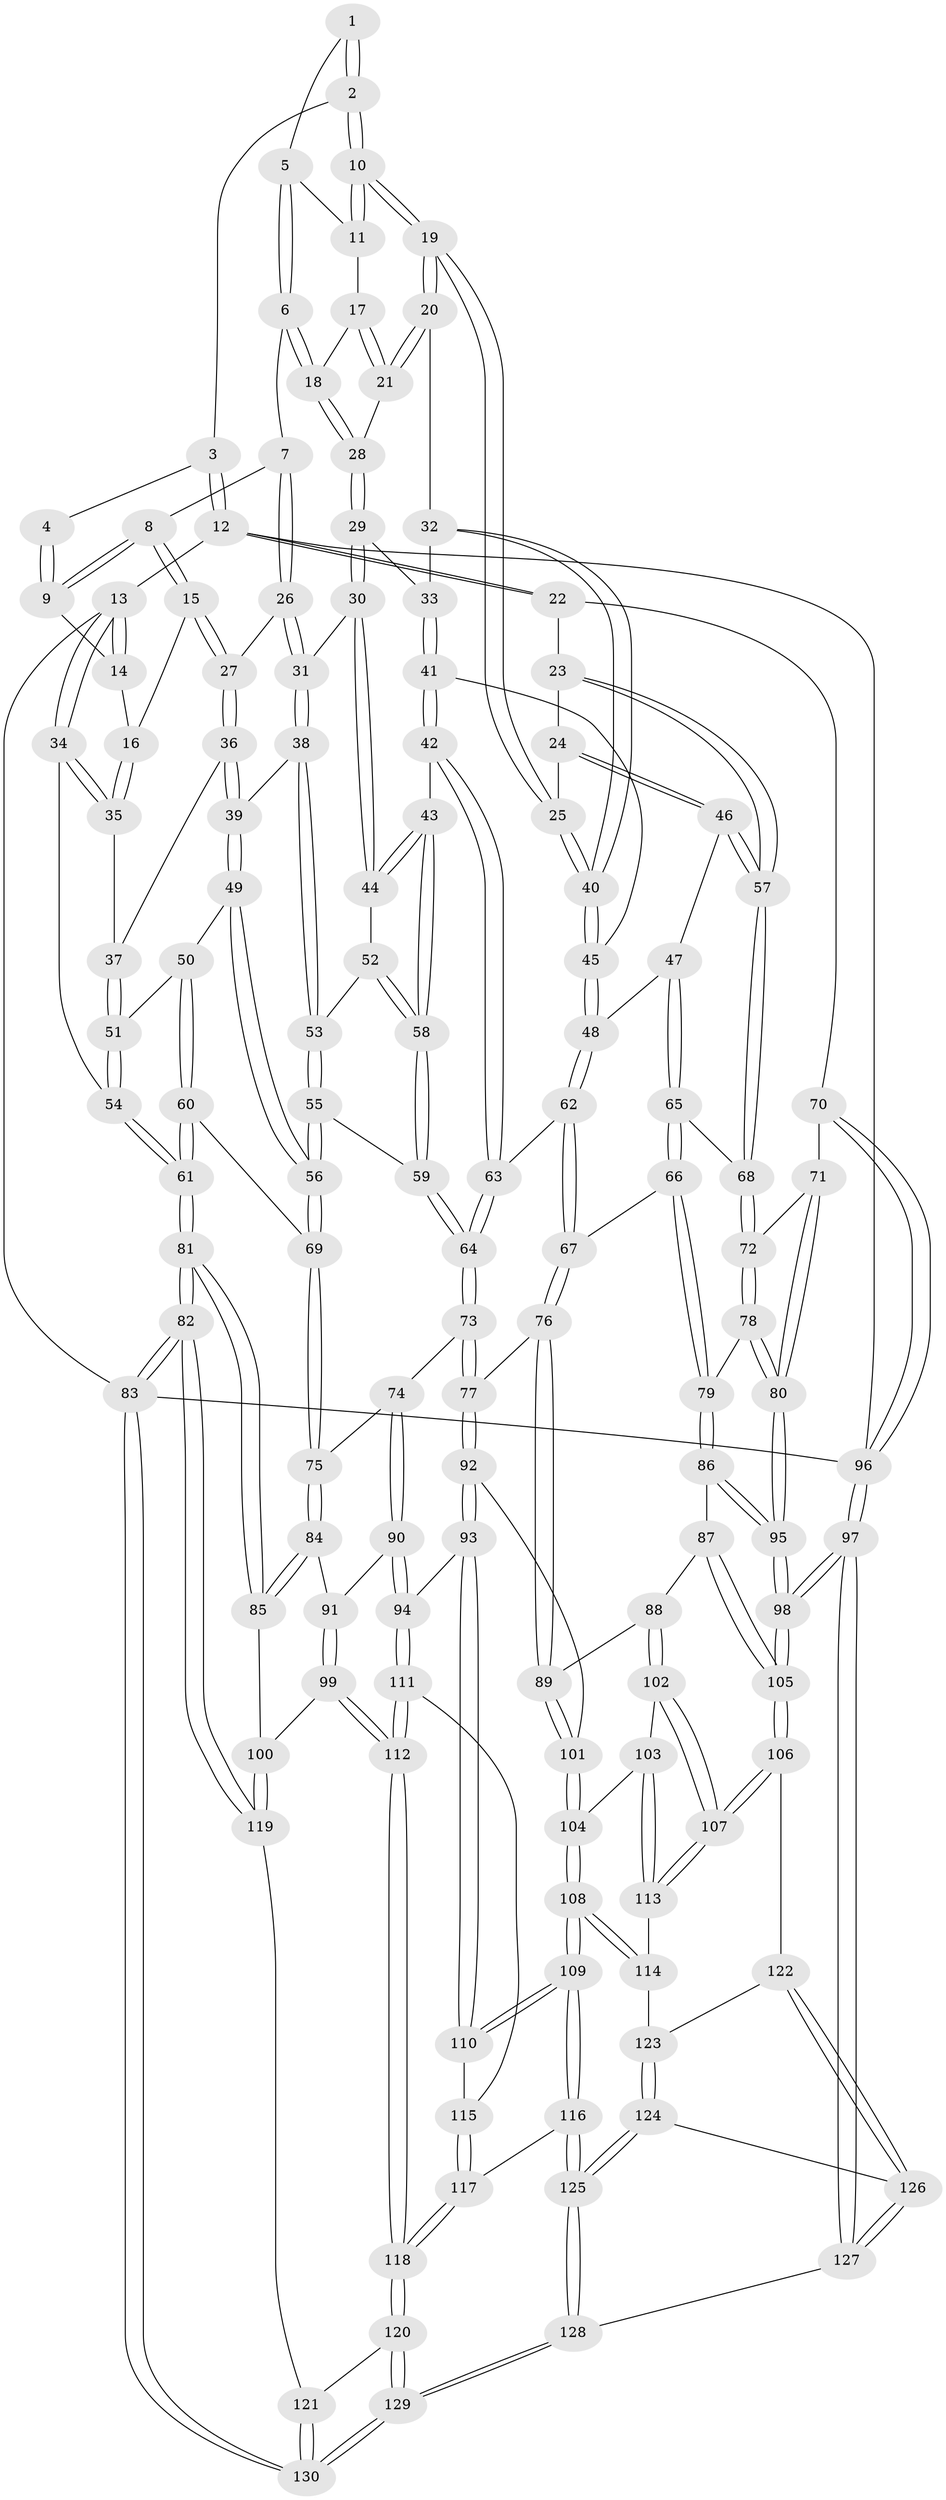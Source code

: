// coarse degree distribution, {3: 0.12087912087912088, 5: 0.4725274725274725, 4: 0.3076923076923077, 6: 0.0989010989010989}
// Generated by graph-tools (version 1.1) at 2025/52/02/27/25 19:52:36]
// undirected, 130 vertices, 322 edges
graph export_dot {
graph [start="1"]
  node [color=gray90,style=filled];
  1 [pos="+0.504715653740175+0.02843253734868044"];
  2 [pos="+0.7332061191764739+0"];
  3 [pos="+0.7563409173258538+0"];
  4 [pos="+0.4564848665279457+0"];
  5 [pos="+0.5041266141971218+0.03063893235761783"];
  6 [pos="+0.4161828077186854+0.07863270217251064"];
  7 [pos="+0.38820227874467933+0.06739519008868841"];
  8 [pos="+0.30300336810739614+0"];
  9 [pos="+0.2648455032630558+0"];
  10 [pos="+0.7326349888646141+0"];
  11 [pos="+0.5511432197077636+0.08482999866645705"];
  12 [pos="+1+0"];
  13 [pos="+0+0"];
  14 [pos="+0.2159100382706282+0"];
  15 [pos="+0.2431574318228913+0.10167500554036807"];
  16 [pos="+0.0799447204228742+0.1298782622835912"];
  17 [pos="+0.5433737812235246+0.10098950741161937"];
  18 [pos="+0.4339539777431463+0.09576977453696393"];
  19 [pos="+0.7712356135626789+0.1425831255621492"];
  20 [pos="+0.5526085413096259+0.14840481288043733"];
  21 [pos="+0.5489093112042477+0.13886917578887992"];
  22 [pos="+1+0.1512215338479601"];
  23 [pos="+1+0.20796427470987144"];
  24 [pos="+0.7857737565180465+0.1645048442445644"];
  25 [pos="+0.7790545679340382+0.16092337941030516"];
  26 [pos="+0.3525835523837392+0.17202900658967737"];
  27 [pos="+0.25605455748741734+0.17909022574875527"];
  28 [pos="+0.4519747371047977+0.14186152426108944"];
  29 [pos="+0.46468329203130776+0.24354657160804455"];
  30 [pos="+0.43051036882910143+0.25720027340867807"];
  31 [pos="+0.371535166264983+0.2025996851821729"];
  32 [pos="+0.5334404672519347+0.21622554117681334"];
  33 [pos="+0.4988559021602402+0.24685898845268475"];
  34 [pos="+0+0.21603697003519776"];
  35 [pos="+0.028025345489221302+0.19081032538861925"];
  36 [pos="+0.2218170784439496+0.24608863299505088"];
  37 [pos="+0.08960712078607999+0.22769517985154947"];
  38 [pos="+0.2525829885531558+0.2798342813730765"];
  39 [pos="+0.2420129372185911+0.27537192334759353"];
  40 [pos="+0.7140071944873447+0.22557233579981129"];
  41 [pos="+0.5643040933902538+0.3380459968123269"];
  42 [pos="+0.4883849400617647+0.4108787629211059"];
  43 [pos="+0.4877116149607354+0.41073531734850405"];
  44 [pos="+0.4207457078937098+0.2719163530418792"];
  45 [pos="+0.6482578089229749+0.3553983616595079"];
  46 [pos="+0.8139612297951125+0.3587196266294147"];
  47 [pos="+0.6652415158847274+0.3857458719242807"];
  48 [pos="+0.6581684274341157+0.3804087015636405"];
  49 [pos="+0.18147498914951501+0.4093063953891579"];
  50 [pos="+0.12630718736201949+0.3832147268110209"];
  51 [pos="+0.1249362659362554+0.3818270675755004"];
  52 [pos="+0.36696702344727467+0.3186458982226934"];
  53 [pos="+0.31638975948917386+0.31997557391078074"];
  54 [pos="+0+0.39378047209678946"];
  55 [pos="+0.2711011617147355+0.46942046085931555"];
  56 [pos="+0.22456647721686476+0.4940834957670564"];
  57 [pos="+0.877031505736651+0.45027388665078455"];
  58 [pos="+0.40364776117513507+0.42198966171987934"];
  59 [pos="+0.3739025774052112+0.46542402569194546"];
  60 [pos="+0.027668492970649928+0.5096958024414971"];
  61 [pos="+0+0.48510439648949233"];
  62 [pos="+0.5647506346541863+0.5097613144383646"];
  63 [pos="+0.5332476694356075+0.5063870634144799"];
  64 [pos="+0.4404110894637236+0.5740929954674419"];
  65 [pos="+0.7603600692849078+0.5045291573191122"];
  66 [pos="+0.7035091799705909+0.5736857958735981"];
  67 [pos="+0.6557933149712434+0.602826586727687"];
  68 [pos="+0.8769707521478397+0.4881509346659899"];
  69 [pos="+0.1964198590501145+0.567120332821213"];
  70 [pos="+1+0.5198766104530672"];
  71 [pos="+0.9371337405261247+0.5310313143752049"];
  72 [pos="+0.9220852425673818+0.5272933727781007"];
  73 [pos="+0.4282021360909611+0.6166512916522634"];
  74 [pos="+0.3024459261266905+0.6077222539223375"];
  75 [pos="+0.19867617730656062+0.5766077568165697"];
  76 [pos="+0.6523458057648616+0.6139535130997662"];
  77 [pos="+0.44648526118163323+0.6592950408926981"];
  78 [pos="+0.8412631750988687+0.671280448687095"];
  79 [pos="+0.8223892513809108+0.6733471704022933"];
  80 [pos="+0.9913910508308845+0.9106778075355596"];
  81 [pos="+0+0.6681781230874222"];
  82 [pos="+0+1"];
  83 [pos="+0+1"];
  84 [pos="+0.1979805043179214+0.5787352370376633"];
  85 [pos="+0.09870731502182775+0.7132519165298259"];
  86 [pos="+0.7668140771045813+0.7131701260989943"];
  87 [pos="+0.7235569310352518+0.7333960670031573"];
  88 [pos="+0.6840884151523005+0.7130284951851804"];
  89 [pos="+0.6581916898206699+0.6780753497999433"];
  90 [pos="+0.32961606103245134+0.7545322333463517"];
  91 [pos="+0.2616215290046744+0.7200500457749863"];
  92 [pos="+0.44719600938376886+0.6999375740603249"];
  93 [pos="+0.4063881761427595+0.7617616248747152"];
  94 [pos="+0.3367431994145567+0.7607751860514709"];
  95 [pos="+0.9917961639738349+0.9116582491665798"];
  96 [pos="+1+1"];
  97 [pos="+1+1"];
  98 [pos="+1+1"];
  99 [pos="+0.1712841904988299+0.8206662022962842"];
  100 [pos="+0.1399388358586944+0.8172323343014251"];
  101 [pos="+0.5498276681757027+0.7450372963656415"];
  102 [pos="+0.6498189033318135+0.7806320086974834"];
  103 [pos="+0.6109769412358073+0.8025454488818401"];
  104 [pos="+0.5641868460550722+0.794766228409003"];
  105 [pos="+0.7949749792195872+0.9138736988996987"];
  106 [pos="+0.7380492901596362+0.9048018932183204"];
  107 [pos="+0.6926805386189341+0.8765202840459633"];
  108 [pos="+0.5318866250281717+0.8691912223411015"];
  109 [pos="+0.4794171296009022+0.891704356313161"];
  110 [pos="+0.4180576744752505+0.8104949710064192"];
  111 [pos="+0.2553156967594478+0.8459320726690809"];
  112 [pos="+0.24429780036014995+0.8527653964887312"];
  113 [pos="+0.6368055948149328+0.8613193232749923"];
  114 [pos="+0.5696964455685747+0.8821681338085798"];
  115 [pos="+0.35969163548158856+0.8627630664201779"];
  116 [pos="+0.47131589485442205+0.9260380315485284"];
  117 [pos="+0.3394823090682847+0.9324088106154974"];
  118 [pos="+0.2821042357175041+0.9689925934672249"];
  119 [pos="+0.0767118770394095+0.9069299641948969"];
  120 [pos="+0.2753089758824103+0.9963809771541154"];
  121 [pos="+0.12707066305451167+0.9352228673523351"];
  122 [pos="+0.6461045692950634+0.9399847682193742"];
  123 [pos="+0.575845710688868+0.891339461304121"];
  124 [pos="+0.5906432265225873+0.9675253641231912"];
  125 [pos="+0.4732664777377294+0.9375057302921527"];
  126 [pos="+0.6047108821002604+0.9795026714915158"];
  127 [pos="+0.5974840649510033+1"];
  128 [pos="+0.44618784279540197+1"];
  129 [pos="+0.3039067839974038+1"];
  130 [pos="+0.2873855714046626+1"];
  1 -- 2;
  1 -- 2;
  1 -- 5;
  2 -- 3;
  2 -- 10;
  2 -- 10;
  3 -- 4;
  3 -- 12;
  3 -- 12;
  4 -- 9;
  4 -- 9;
  5 -- 6;
  5 -- 6;
  5 -- 11;
  6 -- 7;
  6 -- 18;
  6 -- 18;
  7 -- 8;
  7 -- 26;
  7 -- 26;
  8 -- 9;
  8 -- 9;
  8 -- 15;
  8 -- 15;
  9 -- 14;
  10 -- 11;
  10 -- 11;
  10 -- 19;
  10 -- 19;
  11 -- 17;
  12 -- 13;
  12 -- 22;
  12 -- 22;
  12 -- 96;
  13 -- 14;
  13 -- 14;
  13 -- 34;
  13 -- 34;
  13 -- 83;
  14 -- 16;
  15 -- 16;
  15 -- 27;
  15 -- 27;
  16 -- 35;
  16 -- 35;
  17 -- 18;
  17 -- 21;
  17 -- 21;
  18 -- 28;
  18 -- 28;
  19 -- 20;
  19 -- 20;
  19 -- 25;
  19 -- 25;
  20 -- 21;
  20 -- 21;
  20 -- 32;
  21 -- 28;
  22 -- 23;
  22 -- 70;
  23 -- 24;
  23 -- 57;
  23 -- 57;
  24 -- 25;
  24 -- 46;
  24 -- 46;
  25 -- 40;
  25 -- 40;
  26 -- 27;
  26 -- 31;
  26 -- 31;
  27 -- 36;
  27 -- 36;
  28 -- 29;
  28 -- 29;
  29 -- 30;
  29 -- 30;
  29 -- 33;
  30 -- 31;
  30 -- 44;
  30 -- 44;
  31 -- 38;
  31 -- 38;
  32 -- 33;
  32 -- 40;
  32 -- 40;
  33 -- 41;
  33 -- 41;
  34 -- 35;
  34 -- 35;
  34 -- 54;
  35 -- 37;
  36 -- 37;
  36 -- 39;
  36 -- 39;
  37 -- 51;
  37 -- 51;
  38 -- 39;
  38 -- 53;
  38 -- 53;
  39 -- 49;
  39 -- 49;
  40 -- 45;
  40 -- 45;
  41 -- 42;
  41 -- 42;
  41 -- 45;
  42 -- 43;
  42 -- 63;
  42 -- 63;
  43 -- 44;
  43 -- 44;
  43 -- 58;
  43 -- 58;
  44 -- 52;
  45 -- 48;
  45 -- 48;
  46 -- 47;
  46 -- 57;
  46 -- 57;
  47 -- 48;
  47 -- 65;
  47 -- 65;
  48 -- 62;
  48 -- 62;
  49 -- 50;
  49 -- 56;
  49 -- 56;
  50 -- 51;
  50 -- 60;
  50 -- 60;
  51 -- 54;
  51 -- 54;
  52 -- 53;
  52 -- 58;
  52 -- 58;
  53 -- 55;
  53 -- 55;
  54 -- 61;
  54 -- 61;
  55 -- 56;
  55 -- 56;
  55 -- 59;
  56 -- 69;
  56 -- 69;
  57 -- 68;
  57 -- 68;
  58 -- 59;
  58 -- 59;
  59 -- 64;
  59 -- 64;
  60 -- 61;
  60 -- 61;
  60 -- 69;
  61 -- 81;
  61 -- 81;
  62 -- 63;
  62 -- 67;
  62 -- 67;
  63 -- 64;
  63 -- 64;
  64 -- 73;
  64 -- 73;
  65 -- 66;
  65 -- 66;
  65 -- 68;
  66 -- 67;
  66 -- 79;
  66 -- 79;
  67 -- 76;
  67 -- 76;
  68 -- 72;
  68 -- 72;
  69 -- 75;
  69 -- 75;
  70 -- 71;
  70 -- 96;
  70 -- 96;
  71 -- 72;
  71 -- 80;
  71 -- 80;
  72 -- 78;
  72 -- 78;
  73 -- 74;
  73 -- 77;
  73 -- 77;
  74 -- 75;
  74 -- 90;
  74 -- 90;
  75 -- 84;
  75 -- 84;
  76 -- 77;
  76 -- 89;
  76 -- 89;
  77 -- 92;
  77 -- 92;
  78 -- 79;
  78 -- 80;
  78 -- 80;
  79 -- 86;
  79 -- 86;
  80 -- 95;
  80 -- 95;
  81 -- 82;
  81 -- 82;
  81 -- 85;
  81 -- 85;
  82 -- 83;
  82 -- 83;
  82 -- 119;
  82 -- 119;
  83 -- 130;
  83 -- 130;
  83 -- 96;
  84 -- 85;
  84 -- 85;
  84 -- 91;
  85 -- 100;
  86 -- 87;
  86 -- 95;
  86 -- 95;
  87 -- 88;
  87 -- 105;
  87 -- 105;
  88 -- 89;
  88 -- 102;
  88 -- 102;
  89 -- 101;
  89 -- 101;
  90 -- 91;
  90 -- 94;
  90 -- 94;
  91 -- 99;
  91 -- 99;
  92 -- 93;
  92 -- 93;
  92 -- 101;
  93 -- 94;
  93 -- 110;
  93 -- 110;
  94 -- 111;
  94 -- 111;
  95 -- 98;
  95 -- 98;
  96 -- 97;
  96 -- 97;
  97 -- 98;
  97 -- 98;
  97 -- 127;
  97 -- 127;
  98 -- 105;
  98 -- 105;
  99 -- 100;
  99 -- 112;
  99 -- 112;
  100 -- 119;
  100 -- 119;
  101 -- 104;
  101 -- 104;
  102 -- 103;
  102 -- 107;
  102 -- 107;
  103 -- 104;
  103 -- 113;
  103 -- 113;
  104 -- 108;
  104 -- 108;
  105 -- 106;
  105 -- 106;
  106 -- 107;
  106 -- 107;
  106 -- 122;
  107 -- 113;
  107 -- 113;
  108 -- 109;
  108 -- 109;
  108 -- 114;
  108 -- 114;
  109 -- 110;
  109 -- 110;
  109 -- 116;
  109 -- 116;
  110 -- 115;
  111 -- 112;
  111 -- 112;
  111 -- 115;
  112 -- 118;
  112 -- 118;
  113 -- 114;
  114 -- 123;
  115 -- 117;
  115 -- 117;
  116 -- 117;
  116 -- 125;
  116 -- 125;
  117 -- 118;
  117 -- 118;
  118 -- 120;
  118 -- 120;
  119 -- 121;
  120 -- 121;
  120 -- 129;
  120 -- 129;
  121 -- 130;
  121 -- 130;
  122 -- 123;
  122 -- 126;
  122 -- 126;
  123 -- 124;
  123 -- 124;
  124 -- 125;
  124 -- 125;
  124 -- 126;
  125 -- 128;
  125 -- 128;
  126 -- 127;
  126 -- 127;
  127 -- 128;
  128 -- 129;
  128 -- 129;
  129 -- 130;
  129 -- 130;
}
